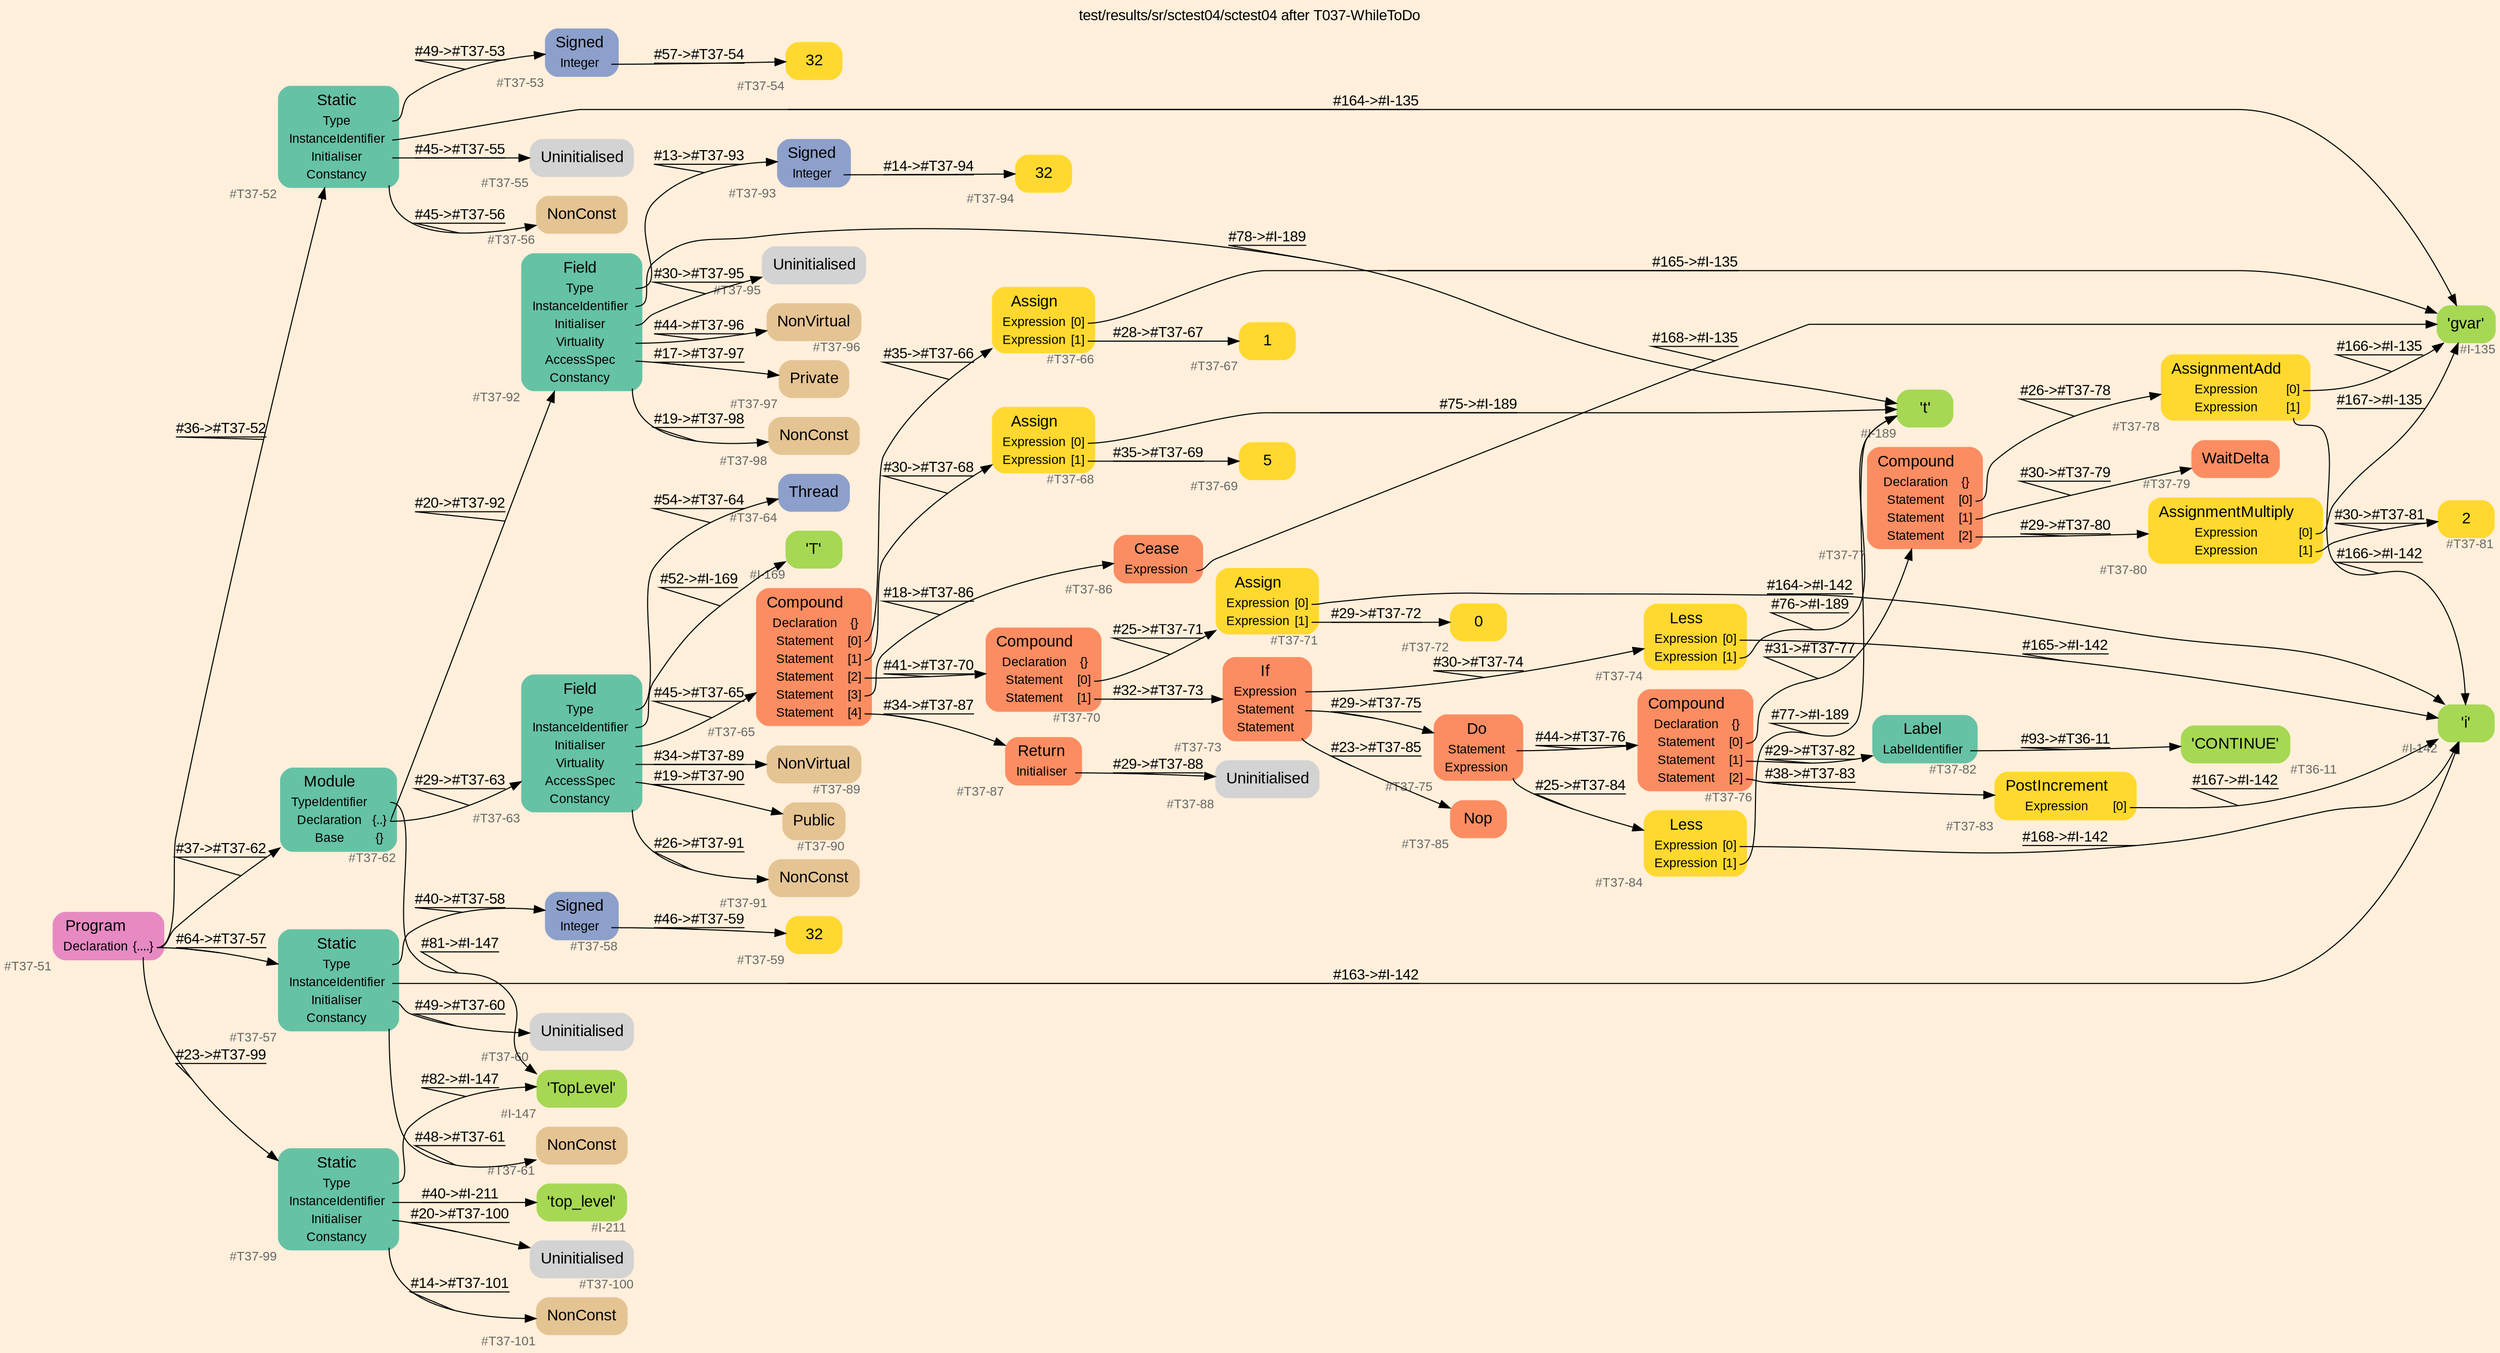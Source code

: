 digraph "test/results/sr/sctest04/sctest04 after T037-WhileToDo" {
label = "test/results/sr/sctest04/sctest04 after T037-WhileToDo"
labelloc = t
graph [
    rankdir = "LR"
    ranksep = 0.3
    bgcolor = antiquewhite1
    color = black
    fontcolor = black
    fontname = "Arial"
];
node [
    fontname = "Arial"
];
edge [
    fontname = "Arial"
];

// -------------------- node figure --------------------
// -------- block #T37-51 ----------
"#T37-51" [
    fillcolor = "/set28/4"
    xlabel = "#T37-51"
    fontsize = "12"
    fontcolor = grey40
    shape = "plaintext"
    label = <<TABLE BORDER="0" CELLBORDER="0" CELLSPACING="0">
     <TR><TD><FONT COLOR="black" POINT-SIZE="15">Program</FONT></TD></TR>
     <TR><TD><FONT COLOR="black" POINT-SIZE="12">Declaration</FONT></TD><TD PORT="port0"><FONT COLOR="black" POINT-SIZE="12">{....}</FONT></TD></TR>
    </TABLE>>
    style = "rounded,filled"
];

// -------- block #T37-52 ----------
"#T37-52" [
    fillcolor = "/set28/1"
    xlabel = "#T37-52"
    fontsize = "12"
    fontcolor = grey40
    shape = "plaintext"
    label = <<TABLE BORDER="0" CELLBORDER="0" CELLSPACING="0">
     <TR><TD><FONT COLOR="black" POINT-SIZE="15">Static</FONT></TD></TR>
     <TR><TD><FONT COLOR="black" POINT-SIZE="12">Type</FONT></TD><TD PORT="port0"></TD></TR>
     <TR><TD><FONT COLOR="black" POINT-SIZE="12">InstanceIdentifier</FONT></TD><TD PORT="port1"></TD></TR>
     <TR><TD><FONT COLOR="black" POINT-SIZE="12">Initialiser</FONT></TD><TD PORT="port2"></TD></TR>
     <TR><TD><FONT COLOR="black" POINT-SIZE="12">Constancy</FONT></TD><TD PORT="port3"></TD></TR>
    </TABLE>>
    style = "rounded,filled"
];

// -------- block #T37-53 ----------
"#T37-53" [
    fillcolor = "/set28/3"
    xlabel = "#T37-53"
    fontsize = "12"
    fontcolor = grey40
    shape = "plaintext"
    label = <<TABLE BORDER="0" CELLBORDER="0" CELLSPACING="0">
     <TR><TD><FONT COLOR="black" POINT-SIZE="15">Signed</FONT></TD></TR>
     <TR><TD><FONT COLOR="black" POINT-SIZE="12">Integer</FONT></TD><TD PORT="port0"></TD></TR>
    </TABLE>>
    style = "rounded,filled"
];

// -------- block #T37-54 ----------
"#T37-54" [
    fillcolor = "/set28/6"
    xlabel = "#T37-54"
    fontsize = "12"
    fontcolor = grey40
    shape = "plaintext"
    label = <<TABLE BORDER="0" CELLBORDER="0" CELLSPACING="0">
     <TR><TD><FONT COLOR="black" POINT-SIZE="15">32</FONT></TD></TR>
    </TABLE>>
    style = "rounded,filled"
];

// -------- block #I-135 ----------
"#I-135" [
    fillcolor = "/set28/5"
    xlabel = "#I-135"
    fontsize = "12"
    fontcolor = grey40
    shape = "plaintext"
    label = <<TABLE BORDER="0" CELLBORDER="0" CELLSPACING="0">
     <TR><TD><FONT COLOR="black" POINT-SIZE="15">'gvar'</FONT></TD></TR>
    </TABLE>>
    style = "rounded,filled"
];

// -------- block #T37-55 ----------
"#T37-55" [
    xlabel = "#T37-55"
    fontsize = "12"
    fontcolor = grey40
    shape = "plaintext"
    label = <<TABLE BORDER="0" CELLBORDER="0" CELLSPACING="0">
     <TR><TD><FONT COLOR="black" POINT-SIZE="15">Uninitialised</FONT></TD></TR>
    </TABLE>>
    style = "rounded,filled"
];

// -------- block #T37-56 ----------
"#T37-56" [
    fillcolor = "/set28/7"
    xlabel = "#T37-56"
    fontsize = "12"
    fontcolor = grey40
    shape = "plaintext"
    label = <<TABLE BORDER="0" CELLBORDER="0" CELLSPACING="0">
     <TR><TD><FONT COLOR="black" POINT-SIZE="15">NonConst</FONT></TD></TR>
    </TABLE>>
    style = "rounded,filled"
];

// -------- block #T37-57 ----------
"#T37-57" [
    fillcolor = "/set28/1"
    xlabel = "#T37-57"
    fontsize = "12"
    fontcolor = grey40
    shape = "plaintext"
    label = <<TABLE BORDER="0" CELLBORDER="0" CELLSPACING="0">
     <TR><TD><FONT COLOR="black" POINT-SIZE="15">Static</FONT></TD></TR>
     <TR><TD><FONT COLOR="black" POINT-SIZE="12">Type</FONT></TD><TD PORT="port0"></TD></TR>
     <TR><TD><FONT COLOR="black" POINT-SIZE="12">InstanceIdentifier</FONT></TD><TD PORT="port1"></TD></TR>
     <TR><TD><FONT COLOR="black" POINT-SIZE="12">Initialiser</FONT></TD><TD PORT="port2"></TD></TR>
     <TR><TD><FONT COLOR="black" POINT-SIZE="12">Constancy</FONT></TD><TD PORT="port3"></TD></TR>
    </TABLE>>
    style = "rounded,filled"
];

// -------- block #T37-58 ----------
"#T37-58" [
    fillcolor = "/set28/3"
    xlabel = "#T37-58"
    fontsize = "12"
    fontcolor = grey40
    shape = "plaintext"
    label = <<TABLE BORDER="0" CELLBORDER="0" CELLSPACING="0">
     <TR><TD><FONT COLOR="black" POINT-SIZE="15">Signed</FONT></TD></TR>
     <TR><TD><FONT COLOR="black" POINT-SIZE="12">Integer</FONT></TD><TD PORT="port0"></TD></TR>
    </TABLE>>
    style = "rounded,filled"
];

// -------- block #T37-59 ----------
"#T37-59" [
    fillcolor = "/set28/6"
    xlabel = "#T37-59"
    fontsize = "12"
    fontcolor = grey40
    shape = "plaintext"
    label = <<TABLE BORDER="0" CELLBORDER="0" CELLSPACING="0">
     <TR><TD><FONT COLOR="black" POINT-SIZE="15">32</FONT></TD></TR>
    </TABLE>>
    style = "rounded,filled"
];

// -------- block #I-142 ----------
"#I-142" [
    fillcolor = "/set28/5"
    xlabel = "#I-142"
    fontsize = "12"
    fontcolor = grey40
    shape = "plaintext"
    label = <<TABLE BORDER="0" CELLBORDER="0" CELLSPACING="0">
     <TR><TD><FONT COLOR="black" POINT-SIZE="15">'i'</FONT></TD></TR>
    </TABLE>>
    style = "rounded,filled"
];

// -------- block #T37-60 ----------
"#T37-60" [
    xlabel = "#T37-60"
    fontsize = "12"
    fontcolor = grey40
    shape = "plaintext"
    label = <<TABLE BORDER="0" CELLBORDER="0" CELLSPACING="0">
     <TR><TD><FONT COLOR="black" POINT-SIZE="15">Uninitialised</FONT></TD></TR>
    </TABLE>>
    style = "rounded,filled"
];

// -------- block #T37-61 ----------
"#T37-61" [
    fillcolor = "/set28/7"
    xlabel = "#T37-61"
    fontsize = "12"
    fontcolor = grey40
    shape = "plaintext"
    label = <<TABLE BORDER="0" CELLBORDER="0" CELLSPACING="0">
     <TR><TD><FONT COLOR="black" POINT-SIZE="15">NonConst</FONT></TD></TR>
    </TABLE>>
    style = "rounded,filled"
];

// -------- block #T37-62 ----------
"#T37-62" [
    fillcolor = "/set28/1"
    xlabel = "#T37-62"
    fontsize = "12"
    fontcolor = grey40
    shape = "plaintext"
    label = <<TABLE BORDER="0" CELLBORDER="0" CELLSPACING="0">
     <TR><TD><FONT COLOR="black" POINT-SIZE="15">Module</FONT></TD></TR>
     <TR><TD><FONT COLOR="black" POINT-SIZE="12">TypeIdentifier</FONT></TD><TD PORT="port0"></TD></TR>
     <TR><TD><FONT COLOR="black" POINT-SIZE="12">Declaration</FONT></TD><TD PORT="port1"><FONT COLOR="black" POINT-SIZE="12">{..}</FONT></TD></TR>
     <TR><TD><FONT COLOR="black" POINT-SIZE="12">Base</FONT></TD><TD PORT="port2"><FONT COLOR="black" POINT-SIZE="12">{}</FONT></TD></TR>
    </TABLE>>
    style = "rounded,filled"
];

// -------- block #I-147 ----------
"#I-147" [
    fillcolor = "/set28/5"
    xlabel = "#I-147"
    fontsize = "12"
    fontcolor = grey40
    shape = "plaintext"
    label = <<TABLE BORDER="0" CELLBORDER="0" CELLSPACING="0">
     <TR><TD><FONT COLOR="black" POINT-SIZE="15">'TopLevel'</FONT></TD></TR>
    </TABLE>>
    style = "rounded,filled"
];

// -------- block #T37-63 ----------
"#T37-63" [
    fillcolor = "/set28/1"
    xlabel = "#T37-63"
    fontsize = "12"
    fontcolor = grey40
    shape = "plaintext"
    label = <<TABLE BORDER="0" CELLBORDER="0" CELLSPACING="0">
     <TR><TD><FONT COLOR="black" POINT-SIZE="15">Field</FONT></TD></TR>
     <TR><TD><FONT COLOR="black" POINT-SIZE="12">Type</FONT></TD><TD PORT="port0"></TD></TR>
     <TR><TD><FONT COLOR="black" POINT-SIZE="12">InstanceIdentifier</FONT></TD><TD PORT="port1"></TD></TR>
     <TR><TD><FONT COLOR="black" POINT-SIZE="12">Initialiser</FONT></TD><TD PORT="port2"></TD></TR>
     <TR><TD><FONT COLOR="black" POINT-SIZE="12">Virtuality</FONT></TD><TD PORT="port3"></TD></TR>
     <TR><TD><FONT COLOR="black" POINT-SIZE="12">AccessSpec</FONT></TD><TD PORT="port4"></TD></TR>
     <TR><TD><FONT COLOR="black" POINT-SIZE="12">Constancy</FONT></TD><TD PORT="port5"></TD></TR>
    </TABLE>>
    style = "rounded,filled"
];

// -------- block #T37-64 ----------
"#T37-64" [
    fillcolor = "/set28/3"
    xlabel = "#T37-64"
    fontsize = "12"
    fontcolor = grey40
    shape = "plaintext"
    label = <<TABLE BORDER="0" CELLBORDER="0" CELLSPACING="0">
     <TR><TD><FONT COLOR="black" POINT-SIZE="15">Thread</FONT></TD></TR>
    </TABLE>>
    style = "rounded,filled"
];

// -------- block #I-169 ----------
"#I-169" [
    fillcolor = "/set28/5"
    xlabel = "#I-169"
    fontsize = "12"
    fontcolor = grey40
    shape = "plaintext"
    label = <<TABLE BORDER="0" CELLBORDER="0" CELLSPACING="0">
     <TR><TD><FONT COLOR="black" POINT-SIZE="15">'T'</FONT></TD></TR>
    </TABLE>>
    style = "rounded,filled"
];

// -------- block #T37-65 ----------
"#T37-65" [
    fillcolor = "/set28/2"
    xlabel = "#T37-65"
    fontsize = "12"
    fontcolor = grey40
    shape = "plaintext"
    label = <<TABLE BORDER="0" CELLBORDER="0" CELLSPACING="0">
     <TR><TD><FONT COLOR="black" POINT-SIZE="15">Compound</FONT></TD></TR>
     <TR><TD><FONT COLOR="black" POINT-SIZE="12">Declaration</FONT></TD><TD PORT="port0"><FONT COLOR="black" POINT-SIZE="12">{}</FONT></TD></TR>
     <TR><TD><FONT COLOR="black" POINT-SIZE="12">Statement</FONT></TD><TD PORT="port1"><FONT COLOR="black" POINT-SIZE="12">[0]</FONT></TD></TR>
     <TR><TD><FONT COLOR="black" POINT-SIZE="12">Statement</FONT></TD><TD PORT="port2"><FONT COLOR="black" POINT-SIZE="12">[1]</FONT></TD></TR>
     <TR><TD><FONT COLOR="black" POINT-SIZE="12">Statement</FONT></TD><TD PORT="port3"><FONT COLOR="black" POINT-SIZE="12">[2]</FONT></TD></TR>
     <TR><TD><FONT COLOR="black" POINT-SIZE="12">Statement</FONT></TD><TD PORT="port4"><FONT COLOR="black" POINT-SIZE="12">[3]</FONT></TD></TR>
     <TR><TD><FONT COLOR="black" POINT-SIZE="12">Statement</FONT></TD><TD PORT="port5"><FONT COLOR="black" POINT-SIZE="12">[4]</FONT></TD></TR>
    </TABLE>>
    style = "rounded,filled"
];

// -------- block #T37-66 ----------
"#T37-66" [
    fillcolor = "/set28/6"
    xlabel = "#T37-66"
    fontsize = "12"
    fontcolor = grey40
    shape = "plaintext"
    label = <<TABLE BORDER="0" CELLBORDER="0" CELLSPACING="0">
     <TR><TD><FONT COLOR="black" POINT-SIZE="15">Assign</FONT></TD></TR>
     <TR><TD><FONT COLOR="black" POINT-SIZE="12">Expression</FONT></TD><TD PORT="port0"><FONT COLOR="black" POINT-SIZE="12">[0]</FONT></TD></TR>
     <TR><TD><FONT COLOR="black" POINT-SIZE="12">Expression</FONT></TD><TD PORT="port1"><FONT COLOR="black" POINT-SIZE="12">[1]</FONT></TD></TR>
    </TABLE>>
    style = "rounded,filled"
];

// -------- block #T37-67 ----------
"#T37-67" [
    fillcolor = "/set28/6"
    xlabel = "#T37-67"
    fontsize = "12"
    fontcolor = grey40
    shape = "plaintext"
    label = <<TABLE BORDER="0" CELLBORDER="0" CELLSPACING="0">
     <TR><TD><FONT COLOR="black" POINT-SIZE="15">1</FONT></TD></TR>
    </TABLE>>
    style = "rounded,filled"
];

// -------- block #T37-68 ----------
"#T37-68" [
    fillcolor = "/set28/6"
    xlabel = "#T37-68"
    fontsize = "12"
    fontcolor = grey40
    shape = "plaintext"
    label = <<TABLE BORDER="0" CELLBORDER="0" CELLSPACING="0">
     <TR><TD><FONT COLOR="black" POINT-SIZE="15">Assign</FONT></TD></TR>
     <TR><TD><FONT COLOR="black" POINT-SIZE="12">Expression</FONT></TD><TD PORT="port0"><FONT COLOR="black" POINT-SIZE="12">[0]</FONT></TD></TR>
     <TR><TD><FONT COLOR="black" POINT-SIZE="12">Expression</FONT></TD><TD PORT="port1"><FONT COLOR="black" POINT-SIZE="12">[1]</FONT></TD></TR>
    </TABLE>>
    style = "rounded,filled"
];

// -------- block #I-189 ----------
"#I-189" [
    fillcolor = "/set28/5"
    xlabel = "#I-189"
    fontsize = "12"
    fontcolor = grey40
    shape = "plaintext"
    label = <<TABLE BORDER="0" CELLBORDER="0" CELLSPACING="0">
     <TR><TD><FONT COLOR="black" POINT-SIZE="15">'t'</FONT></TD></TR>
    </TABLE>>
    style = "rounded,filled"
];

// -------- block #T37-69 ----------
"#T37-69" [
    fillcolor = "/set28/6"
    xlabel = "#T37-69"
    fontsize = "12"
    fontcolor = grey40
    shape = "plaintext"
    label = <<TABLE BORDER="0" CELLBORDER="0" CELLSPACING="0">
     <TR><TD><FONT COLOR="black" POINT-SIZE="15">5</FONT></TD></TR>
    </TABLE>>
    style = "rounded,filled"
];

// -------- block #T37-70 ----------
"#T37-70" [
    fillcolor = "/set28/2"
    xlabel = "#T37-70"
    fontsize = "12"
    fontcolor = grey40
    shape = "plaintext"
    label = <<TABLE BORDER="0" CELLBORDER="0" CELLSPACING="0">
     <TR><TD><FONT COLOR="black" POINT-SIZE="15">Compound</FONT></TD></TR>
     <TR><TD><FONT COLOR="black" POINT-SIZE="12">Declaration</FONT></TD><TD PORT="port0"><FONT COLOR="black" POINT-SIZE="12">{}</FONT></TD></TR>
     <TR><TD><FONT COLOR="black" POINT-SIZE="12">Statement</FONT></TD><TD PORT="port1"><FONT COLOR="black" POINT-SIZE="12">[0]</FONT></TD></TR>
     <TR><TD><FONT COLOR="black" POINT-SIZE="12">Statement</FONT></TD><TD PORT="port2"><FONT COLOR="black" POINT-SIZE="12">[1]</FONT></TD></TR>
    </TABLE>>
    style = "rounded,filled"
];

// -------- block #T37-71 ----------
"#T37-71" [
    fillcolor = "/set28/6"
    xlabel = "#T37-71"
    fontsize = "12"
    fontcolor = grey40
    shape = "plaintext"
    label = <<TABLE BORDER="0" CELLBORDER="0" CELLSPACING="0">
     <TR><TD><FONT COLOR="black" POINT-SIZE="15">Assign</FONT></TD></TR>
     <TR><TD><FONT COLOR="black" POINT-SIZE="12">Expression</FONT></TD><TD PORT="port0"><FONT COLOR="black" POINT-SIZE="12">[0]</FONT></TD></TR>
     <TR><TD><FONT COLOR="black" POINT-SIZE="12">Expression</FONT></TD><TD PORT="port1"><FONT COLOR="black" POINT-SIZE="12">[1]</FONT></TD></TR>
    </TABLE>>
    style = "rounded,filled"
];

// -------- block #T37-72 ----------
"#T37-72" [
    fillcolor = "/set28/6"
    xlabel = "#T37-72"
    fontsize = "12"
    fontcolor = grey40
    shape = "plaintext"
    label = <<TABLE BORDER="0" CELLBORDER="0" CELLSPACING="0">
     <TR><TD><FONT COLOR="black" POINT-SIZE="15">0</FONT></TD></TR>
    </TABLE>>
    style = "rounded,filled"
];

// -------- block #T37-73 ----------
"#T37-73" [
    fillcolor = "/set28/2"
    xlabel = "#T37-73"
    fontsize = "12"
    fontcolor = grey40
    shape = "plaintext"
    label = <<TABLE BORDER="0" CELLBORDER="0" CELLSPACING="0">
     <TR><TD><FONT COLOR="black" POINT-SIZE="15">If</FONT></TD></TR>
     <TR><TD><FONT COLOR="black" POINT-SIZE="12">Expression</FONT></TD><TD PORT="port0"></TD></TR>
     <TR><TD><FONT COLOR="black" POINT-SIZE="12">Statement</FONT></TD><TD PORT="port1"></TD></TR>
     <TR><TD><FONT COLOR="black" POINT-SIZE="12">Statement</FONT></TD><TD PORT="port2"></TD></TR>
    </TABLE>>
    style = "rounded,filled"
];

// -------- block #T37-74 ----------
"#T37-74" [
    fillcolor = "/set28/6"
    xlabel = "#T37-74"
    fontsize = "12"
    fontcolor = grey40
    shape = "plaintext"
    label = <<TABLE BORDER="0" CELLBORDER="0" CELLSPACING="0">
     <TR><TD><FONT COLOR="black" POINT-SIZE="15">Less</FONT></TD></TR>
     <TR><TD><FONT COLOR="black" POINT-SIZE="12">Expression</FONT></TD><TD PORT="port0"><FONT COLOR="black" POINT-SIZE="12">[0]</FONT></TD></TR>
     <TR><TD><FONT COLOR="black" POINT-SIZE="12">Expression</FONT></TD><TD PORT="port1"><FONT COLOR="black" POINT-SIZE="12">[1]</FONT></TD></TR>
    </TABLE>>
    style = "rounded,filled"
];

// -------- block #T37-75 ----------
"#T37-75" [
    fillcolor = "/set28/2"
    xlabel = "#T37-75"
    fontsize = "12"
    fontcolor = grey40
    shape = "plaintext"
    label = <<TABLE BORDER="0" CELLBORDER="0" CELLSPACING="0">
     <TR><TD><FONT COLOR="black" POINT-SIZE="15">Do</FONT></TD></TR>
     <TR><TD><FONT COLOR="black" POINT-SIZE="12">Statement</FONT></TD><TD PORT="port0"></TD></TR>
     <TR><TD><FONT COLOR="black" POINT-SIZE="12">Expression</FONT></TD><TD PORT="port1"></TD></TR>
    </TABLE>>
    style = "rounded,filled"
];

// -------- block #T37-76 ----------
"#T37-76" [
    fillcolor = "/set28/2"
    xlabel = "#T37-76"
    fontsize = "12"
    fontcolor = grey40
    shape = "plaintext"
    label = <<TABLE BORDER="0" CELLBORDER="0" CELLSPACING="0">
     <TR><TD><FONT COLOR="black" POINT-SIZE="15">Compound</FONT></TD></TR>
     <TR><TD><FONT COLOR="black" POINT-SIZE="12">Declaration</FONT></TD><TD PORT="port0"><FONT COLOR="black" POINT-SIZE="12">{}</FONT></TD></TR>
     <TR><TD><FONT COLOR="black" POINT-SIZE="12">Statement</FONT></TD><TD PORT="port1"><FONT COLOR="black" POINT-SIZE="12">[0]</FONT></TD></TR>
     <TR><TD><FONT COLOR="black" POINT-SIZE="12">Statement</FONT></TD><TD PORT="port2"><FONT COLOR="black" POINT-SIZE="12">[1]</FONT></TD></TR>
     <TR><TD><FONT COLOR="black" POINT-SIZE="12">Statement</FONT></TD><TD PORT="port3"><FONT COLOR="black" POINT-SIZE="12">[2]</FONT></TD></TR>
    </TABLE>>
    style = "rounded,filled"
];

// -------- block #T37-77 ----------
"#T37-77" [
    fillcolor = "/set28/2"
    xlabel = "#T37-77"
    fontsize = "12"
    fontcolor = grey40
    shape = "plaintext"
    label = <<TABLE BORDER="0" CELLBORDER="0" CELLSPACING="0">
     <TR><TD><FONT COLOR="black" POINT-SIZE="15">Compound</FONT></TD></TR>
     <TR><TD><FONT COLOR="black" POINT-SIZE="12">Declaration</FONT></TD><TD PORT="port0"><FONT COLOR="black" POINT-SIZE="12">{}</FONT></TD></TR>
     <TR><TD><FONT COLOR="black" POINT-SIZE="12">Statement</FONT></TD><TD PORT="port1"><FONT COLOR="black" POINT-SIZE="12">[0]</FONT></TD></TR>
     <TR><TD><FONT COLOR="black" POINT-SIZE="12">Statement</FONT></TD><TD PORT="port2"><FONT COLOR="black" POINT-SIZE="12">[1]</FONT></TD></TR>
     <TR><TD><FONT COLOR="black" POINT-SIZE="12">Statement</FONT></TD><TD PORT="port3"><FONT COLOR="black" POINT-SIZE="12">[2]</FONT></TD></TR>
    </TABLE>>
    style = "rounded,filled"
];

// -------- block #T37-78 ----------
"#T37-78" [
    fillcolor = "/set28/6"
    xlabel = "#T37-78"
    fontsize = "12"
    fontcolor = grey40
    shape = "plaintext"
    label = <<TABLE BORDER="0" CELLBORDER="0" CELLSPACING="0">
     <TR><TD><FONT COLOR="black" POINT-SIZE="15">AssignmentAdd</FONT></TD></TR>
     <TR><TD><FONT COLOR="black" POINT-SIZE="12">Expression</FONT></TD><TD PORT="port0"><FONT COLOR="black" POINT-SIZE="12">[0]</FONT></TD></TR>
     <TR><TD><FONT COLOR="black" POINT-SIZE="12">Expression</FONT></TD><TD PORT="port1"><FONT COLOR="black" POINT-SIZE="12">[1]</FONT></TD></TR>
    </TABLE>>
    style = "rounded,filled"
];

// -------- block #T37-79 ----------
"#T37-79" [
    fillcolor = "/set28/2"
    xlabel = "#T37-79"
    fontsize = "12"
    fontcolor = grey40
    shape = "plaintext"
    label = <<TABLE BORDER="0" CELLBORDER="0" CELLSPACING="0">
     <TR><TD><FONT COLOR="black" POINT-SIZE="15">WaitDelta</FONT></TD></TR>
    </TABLE>>
    style = "rounded,filled"
];

// -------- block #T37-80 ----------
"#T37-80" [
    fillcolor = "/set28/6"
    xlabel = "#T37-80"
    fontsize = "12"
    fontcolor = grey40
    shape = "plaintext"
    label = <<TABLE BORDER="0" CELLBORDER="0" CELLSPACING="0">
     <TR><TD><FONT COLOR="black" POINT-SIZE="15">AssignmentMultiply</FONT></TD></TR>
     <TR><TD><FONT COLOR="black" POINT-SIZE="12">Expression</FONT></TD><TD PORT="port0"><FONT COLOR="black" POINT-SIZE="12">[0]</FONT></TD></TR>
     <TR><TD><FONT COLOR="black" POINT-SIZE="12">Expression</FONT></TD><TD PORT="port1"><FONT COLOR="black" POINT-SIZE="12">[1]</FONT></TD></TR>
    </TABLE>>
    style = "rounded,filled"
];

// -------- block #T37-81 ----------
"#T37-81" [
    fillcolor = "/set28/6"
    xlabel = "#T37-81"
    fontsize = "12"
    fontcolor = grey40
    shape = "plaintext"
    label = <<TABLE BORDER="0" CELLBORDER="0" CELLSPACING="0">
     <TR><TD><FONT COLOR="black" POINT-SIZE="15">2</FONT></TD></TR>
    </TABLE>>
    style = "rounded,filled"
];

// -------- block #T37-82 ----------
"#T37-82" [
    fillcolor = "/set28/1"
    xlabel = "#T37-82"
    fontsize = "12"
    fontcolor = grey40
    shape = "plaintext"
    label = <<TABLE BORDER="0" CELLBORDER="0" CELLSPACING="0">
     <TR><TD><FONT COLOR="black" POINT-SIZE="15">Label</FONT></TD></TR>
     <TR><TD><FONT COLOR="black" POINT-SIZE="12">LabelIdentifier</FONT></TD><TD PORT="port0"></TD></TR>
    </TABLE>>
    style = "rounded,filled"
];

// -------- block #T36-11 ----------
"#T36-11" [
    fillcolor = "/set28/5"
    xlabel = "#T36-11"
    fontsize = "12"
    fontcolor = grey40
    shape = "plaintext"
    label = <<TABLE BORDER="0" CELLBORDER="0" CELLSPACING="0">
     <TR><TD><FONT COLOR="black" POINT-SIZE="15">'CONTINUE'</FONT></TD></TR>
    </TABLE>>
    style = "rounded,filled"
];

// -------- block #T37-83 ----------
"#T37-83" [
    fillcolor = "/set28/6"
    xlabel = "#T37-83"
    fontsize = "12"
    fontcolor = grey40
    shape = "plaintext"
    label = <<TABLE BORDER="0" CELLBORDER="0" CELLSPACING="0">
     <TR><TD><FONT COLOR="black" POINT-SIZE="15">PostIncrement</FONT></TD></TR>
     <TR><TD><FONT COLOR="black" POINT-SIZE="12">Expression</FONT></TD><TD PORT="port0"><FONT COLOR="black" POINT-SIZE="12">[0]</FONT></TD></TR>
    </TABLE>>
    style = "rounded,filled"
];

// -------- block #T37-84 ----------
"#T37-84" [
    fillcolor = "/set28/6"
    xlabel = "#T37-84"
    fontsize = "12"
    fontcolor = grey40
    shape = "plaintext"
    label = <<TABLE BORDER="0" CELLBORDER="0" CELLSPACING="0">
     <TR><TD><FONT COLOR="black" POINT-SIZE="15">Less</FONT></TD></TR>
     <TR><TD><FONT COLOR="black" POINT-SIZE="12">Expression</FONT></TD><TD PORT="port0"><FONT COLOR="black" POINT-SIZE="12">[0]</FONT></TD></TR>
     <TR><TD><FONT COLOR="black" POINT-SIZE="12">Expression</FONT></TD><TD PORT="port1"><FONT COLOR="black" POINT-SIZE="12">[1]</FONT></TD></TR>
    </TABLE>>
    style = "rounded,filled"
];

// -------- block #T37-85 ----------
"#T37-85" [
    fillcolor = "/set28/2"
    xlabel = "#T37-85"
    fontsize = "12"
    fontcolor = grey40
    shape = "plaintext"
    label = <<TABLE BORDER="0" CELLBORDER="0" CELLSPACING="0">
     <TR><TD><FONT COLOR="black" POINT-SIZE="15">Nop</FONT></TD></TR>
    </TABLE>>
    style = "rounded,filled"
];

// -------- block #T37-86 ----------
"#T37-86" [
    fillcolor = "/set28/2"
    xlabel = "#T37-86"
    fontsize = "12"
    fontcolor = grey40
    shape = "plaintext"
    label = <<TABLE BORDER="0" CELLBORDER="0" CELLSPACING="0">
     <TR><TD><FONT COLOR="black" POINT-SIZE="15">Cease</FONT></TD></TR>
     <TR><TD><FONT COLOR="black" POINT-SIZE="12">Expression</FONT></TD><TD PORT="port0"></TD></TR>
    </TABLE>>
    style = "rounded,filled"
];

// -------- block #T37-87 ----------
"#T37-87" [
    fillcolor = "/set28/2"
    xlabel = "#T37-87"
    fontsize = "12"
    fontcolor = grey40
    shape = "plaintext"
    label = <<TABLE BORDER="0" CELLBORDER="0" CELLSPACING="0">
     <TR><TD><FONT COLOR="black" POINT-SIZE="15">Return</FONT></TD></TR>
     <TR><TD><FONT COLOR="black" POINT-SIZE="12">Initialiser</FONT></TD><TD PORT="port0"></TD></TR>
    </TABLE>>
    style = "rounded,filled"
];

// -------- block #T37-88 ----------
"#T37-88" [
    xlabel = "#T37-88"
    fontsize = "12"
    fontcolor = grey40
    shape = "plaintext"
    label = <<TABLE BORDER="0" CELLBORDER="0" CELLSPACING="0">
     <TR><TD><FONT COLOR="black" POINT-SIZE="15">Uninitialised</FONT></TD></TR>
    </TABLE>>
    style = "rounded,filled"
];

// -------- block #T37-89 ----------
"#T37-89" [
    fillcolor = "/set28/7"
    xlabel = "#T37-89"
    fontsize = "12"
    fontcolor = grey40
    shape = "plaintext"
    label = <<TABLE BORDER="0" CELLBORDER="0" CELLSPACING="0">
     <TR><TD><FONT COLOR="black" POINT-SIZE="15">NonVirtual</FONT></TD></TR>
    </TABLE>>
    style = "rounded,filled"
];

// -------- block #T37-90 ----------
"#T37-90" [
    fillcolor = "/set28/7"
    xlabel = "#T37-90"
    fontsize = "12"
    fontcolor = grey40
    shape = "plaintext"
    label = <<TABLE BORDER="0" CELLBORDER="0" CELLSPACING="0">
     <TR><TD><FONT COLOR="black" POINT-SIZE="15">Public</FONT></TD></TR>
    </TABLE>>
    style = "rounded,filled"
];

// -------- block #T37-91 ----------
"#T37-91" [
    fillcolor = "/set28/7"
    xlabel = "#T37-91"
    fontsize = "12"
    fontcolor = grey40
    shape = "plaintext"
    label = <<TABLE BORDER="0" CELLBORDER="0" CELLSPACING="0">
     <TR><TD><FONT COLOR="black" POINT-SIZE="15">NonConst</FONT></TD></TR>
    </TABLE>>
    style = "rounded,filled"
];

// -------- block #T37-92 ----------
"#T37-92" [
    fillcolor = "/set28/1"
    xlabel = "#T37-92"
    fontsize = "12"
    fontcolor = grey40
    shape = "plaintext"
    label = <<TABLE BORDER="0" CELLBORDER="0" CELLSPACING="0">
     <TR><TD><FONT COLOR="black" POINT-SIZE="15">Field</FONT></TD></TR>
     <TR><TD><FONT COLOR="black" POINT-SIZE="12">Type</FONT></TD><TD PORT="port0"></TD></TR>
     <TR><TD><FONT COLOR="black" POINT-SIZE="12">InstanceIdentifier</FONT></TD><TD PORT="port1"></TD></TR>
     <TR><TD><FONT COLOR="black" POINT-SIZE="12">Initialiser</FONT></TD><TD PORT="port2"></TD></TR>
     <TR><TD><FONT COLOR="black" POINT-SIZE="12">Virtuality</FONT></TD><TD PORT="port3"></TD></TR>
     <TR><TD><FONT COLOR="black" POINT-SIZE="12">AccessSpec</FONT></TD><TD PORT="port4"></TD></TR>
     <TR><TD><FONT COLOR="black" POINT-SIZE="12">Constancy</FONT></TD><TD PORT="port5"></TD></TR>
    </TABLE>>
    style = "rounded,filled"
];

// -------- block #T37-93 ----------
"#T37-93" [
    fillcolor = "/set28/3"
    xlabel = "#T37-93"
    fontsize = "12"
    fontcolor = grey40
    shape = "plaintext"
    label = <<TABLE BORDER="0" CELLBORDER="0" CELLSPACING="0">
     <TR><TD><FONT COLOR="black" POINT-SIZE="15">Signed</FONT></TD></TR>
     <TR><TD><FONT COLOR="black" POINT-SIZE="12">Integer</FONT></TD><TD PORT="port0"></TD></TR>
    </TABLE>>
    style = "rounded,filled"
];

// -------- block #T37-94 ----------
"#T37-94" [
    fillcolor = "/set28/6"
    xlabel = "#T37-94"
    fontsize = "12"
    fontcolor = grey40
    shape = "plaintext"
    label = <<TABLE BORDER="0" CELLBORDER="0" CELLSPACING="0">
     <TR><TD><FONT COLOR="black" POINT-SIZE="15">32</FONT></TD></TR>
    </TABLE>>
    style = "rounded,filled"
];

// -------- block #T37-95 ----------
"#T37-95" [
    xlabel = "#T37-95"
    fontsize = "12"
    fontcolor = grey40
    shape = "plaintext"
    label = <<TABLE BORDER="0" CELLBORDER="0" CELLSPACING="0">
     <TR><TD><FONT COLOR="black" POINT-SIZE="15">Uninitialised</FONT></TD></TR>
    </TABLE>>
    style = "rounded,filled"
];

// -------- block #T37-96 ----------
"#T37-96" [
    fillcolor = "/set28/7"
    xlabel = "#T37-96"
    fontsize = "12"
    fontcolor = grey40
    shape = "plaintext"
    label = <<TABLE BORDER="0" CELLBORDER="0" CELLSPACING="0">
     <TR><TD><FONT COLOR="black" POINT-SIZE="15">NonVirtual</FONT></TD></TR>
    </TABLE>>
    style = "rounded,filled"
];

// -------- block #T37-97 ----------
"#T37-97" [
    fillcolor = "/set28/7"
    xlabel = "#T37-97"
    fontsize = "12"
    fontcolor = grey40
    shape = "plaintext"
    label = <<TABLE BORDER="0" CELLBORDER="0" CELLSPACING="0">
     <TR><TD><FONT COLOR="black" POINT-SIZE="15">Private</FONT></TD></TR>
    </TABLE>>
    style = "rounded,filled"
];

// -------- block #T37-98 ----------
"#T37-98" [
    fillcolor = "/set28/7"
    xlabel = "#T37-98"
    fontsize = "12"
    fontcolor = grey40
    shape = "plaintext"
    label = <<TABLE BORDER="0" CELLBORDER="0" CELLSPACING="0">
     <TR><TD><FONT COLOR="black" POINT-SIZE="15">NonConst</FONT></TD></TR>
    </TABLE>>
    style = "rounded,filled"
];

// -------- block #T37-99 ----------
"#T37-99" [
    fillcolor = "/set28/1"
    xlabel = "#T37-99"
    fontsize = "12"
    fontcolor = grey40
    shape = "plaintext"
    label = <<TABLE BORDER="0" CELLBORDER="0" CELLSPACING="0">
     <TR><TD><FONT COLOR="black" POINT-SIZE="15">Static</FONT></TD></TR>
     <TR><TD><FONT COLOR="black" POINT-SIZE="12">Type</FONT></TD><TD PORT="port0"></TD></TR>
     <TR><TD><FONT COLOR="black" POINT-SIZE="12">InstanceIdentifier</FONT></TD><TD PORT="port1"></TD></TR>
     <TR><TD><FONT COLOR="black" POINT-SIZE="12">Initialiser</FONT></TD><TD PORT="port2"></TD></TR>
     <TR><TD><FONT COLOR="black" POINT-SIZE="12">Constancy</FONT></TD><TD PORT="port3"></TD></TR>
    </TABLE>>
    style = "rounded,filled"
];

// -------- block #I-211 ----------
"#I-211" [
    fillcolor = "/set28/5"
    xlabel = "#I-211"
    fontsize = "12"
    fontcolor = grey40
    shape = "plaintext"
    label = <<TABLE BORDER="0" CELLBORDER="0" CELLSPACING="0">
     <TR><TD><FONT COLOR="black" POINT-SIZE="15">'top_level'</FONT></TD></TR>
    </TABLE>>
    style = "rounded,filled"
];

// -------- block #T37-100 ----------
"#T37-100" [
    xlabel = "#T37-100"
    fontsize = "12"
    fontcolor = grey40
    shape = "plaintext"
    label = <<TABLE BORDER="0" CELLBORDER="0" CELLSPACING="0">
     <TR><TD><FONT COLOR="black" POINT-SIZE="15">Uninitialised</FONT></TD></TR>
    </TABLE>>
    style = "rounded,filled"
];

// -------- block #T37-101 ----------
"#T37-101" [
    fillcolor = "/set28/7"
    xlabel = "#T37-101"
    fontsize = "12"
    fontcolor = grey40
    shape = "plaintext"
    label = <<TABLE BORDER="0" CELLBORDER="0" CELLSPACING="0">
     <TR><TD><FONT COLOR="black" POINT-SIZE="15">NonConst</FONT></TD></TR>
    </TABLE>>
    style = "rounded,filled"
];

"#T37-51":port0 -> "#T37-52" [
    label = "#36-&gt;#T37-52"
    decorate = true
    color = black
    fontcolor = black
];

"#T37-51":port0 -> "#T37-57" [
    label = "#64-&gt;#T37-57"
    decorate = true
    color = black
    fontcolor = black
];

"#T37-51":port0 -> "#T37-62" [
    label = "#37-&gt;#T37-62"
    decorate = true
    color = black
    fontcolor = black
];

"#T37-51":port0 -> "#T37-99" [
    label = "#23-&gt;#T37-99"
    decorate = true
    color = black
    fontcolor = black
];

"#T37-52":port0 -> "#T37-53" [
    label = "#49-&gt;#T37-53"
    decorate = true
    color = black
    fontcolor = black
];

"#T37-52":port1 -> "#I-135" [
    label = "#164-&gt;#I-135"
    decorate = true
    color = black
    fontcolor = black
];

"#T37-52":port2 -> "#T37-55" [
    label = "#45-&gt;#T37-55"
    decorate = true
    color = black
    fontcolor = black
];

"#T37-52":port3 -> "#T37-56" [
    label = "#45-&gt;#T37-56"
    decorate = true
    color = black
    fontcolor = black
];

"#T37-53":port0 -> "#T37-54" [
    label = "#57-&gt;#T37-54"
    decorate = true
    color = black
    fontcolor = black
];

"#T37-57":port0 -> "#T37-58" [
    label = "#40-&gt;#T37-58"
    decorate = true
    color = black
    fontcolor = black
];

"#T37-57":port1 -> "#I-142" [
    label = "#163-&gt;#I-142"
    decorate = true
    color = black
    fontcolor = black
];

"#T37-57":port2 -> "#T37-60" [
    label = "#49-&gt;#T37-60"
    decorate = true
    color = black
    fontcolor = black
];

"#T37-57":port3 -> "#T37-61" [
    label = "#48-&gt;#T37-61"
    decorate = true
    color = black
    fontcolor = black
];

"#T37-58":port0 -> "#T37-59" [
    label = "#46-&gt;#T37-59"
    decorate = true
    color = black
    fontcolor = black
];

"#T37-62":port0 -> "#I-147" [
    label = "#81-&gt;#I-147"
    decorate = true
    color = black
    fontcolor = black
];

"#T37-62":port1 -> "#T37-63" [
    label = "#29-&gt;#T37-63"
    decorate = true
    color = black
    fontcolor = black
];

"#T37-62":port1 -> "#T37-92" [
    label = "#20-&gt;#T37-92"
    decorate = true
    color = black
    fontcolor = black
];

"#T37-63":port0 -> "#T37-64" [
    label = "#54-&gt;#T37-64"
    decorate = true
    color = black
    fontcolor = black
];

"#T37-63":port1 -> "#I-169" [
    label = "#52-&gt;#I-169"
    decorate = true
    color = black
    fontcolor = black
];

"#T37-63":port2 -> "#T37-65" [
    label = "#45-&gt;#T37-65"
    decorate = true
    color = black
    fontcolor = black
];

"#T37-63":port3 -> "#T37-89" [
    label = "#34-&gt;#T37-89"
    decorate = true
    color = black
    fontcolor = black
];

"#T37-63":port4 -> "#T37-90" [
    label = "#19-&gt;#T37-90"
    decorate = true
    color = black
    fontcolor = black
];

"#T37-63":port5 -> "#T37-91" [
    label = "#26-&gt;#T37-91"
    decorate = true
    color = black
    fontcolor = black
];

"#T37-65":port1 -> "#T37-66" [
    label = "#35-&gt;#T37-66"
    decorate = true
    color = black
    fontcolor = black
];

"#T37-65":port2 -> "#T37-68" [
    label = "#30-&gt;#T37-68"
    decorate = true
    color = black
    fontcolor = black
];

"#T37-65":port3 -> "#T37-70" [
    label = "#41-&gt;#T37-70"
    decorate = true
    color = black
    fontcolor = black
];

"#T37-65":port4 -> "#T37-86" [
    label = "#18-&gt;#T37-86"
    decorate = true
    color = black
    fontcolor = black
];

"#T37-65":port5 -> "#T37-87" [
    label = "#34-&gt;#T37-87"
    decorate = true
    color = black
    fontcolor = black
];

"#T37-66":port0 -> "#I-135" [
    label = "#165-&gt;#I-135"
    decorate = true
    color = black
    fontcolor = black
];

"#T37-66":port1 -> "#T37-67" [
    label = "#28-&gt;#T37-67"
    decorate = true
    color = black
    fontcolor = black
];

"#T37-68":port0 -> "#I-189" [
    label = "#75-&gt;#I-189"
    decorate = true
    color = black
    fontcolor = black
];

"#T37-68":port1 -> "#T37-69" [
    label = "#35-&gt;#T37-69"
    decorate = true
    color = black
    fontcolor = black
];

"#T37-70":port1 -> "#T37-71" [
    label = "#25-&gt;#T37-71"
    decorate = true
    color = black
    fontcolor = black
];

"#T37-70":port2 -> "#T37-73" [
    label = "#32-&gt;#T37-73"
    decorate = true
    color = black
    fontcolor = black
];

"#T37-71":port0 -> "#I-142" [
    label = "#164-&gt;#I-142"
    decorate = true
    color = black
    fontcolor = black
];

"#T37-71":port1 -> "#T37-72" [
    label = "#29-&gt;#T37-72"
    decorate = true
    color = black
    fontcolor = black
];

"#T37-73":port0 -> "#T37-74" [
    label = "#30-&gt;#T37-74"
    decorate = true
    color = black
    fontcolor = black
];

"#T37-73":port1 -> "#T37-75" [
    label = "#29-&gt;#T37-75"
    decorate = true
    color = black
    fontcolor = black
];

"#T37-73":port2 -> "#T37-85" [
    label = "#23-&gt;#T37-85"
    decorate = true
    color = black
    fontcolor = black
];

"#T37-74":port0 -> "#I-142" [
    label = "#165-&gt;#I-142"
    decorate = true
    color = black
    fontcolor = black
];

"#T37-74":port1 -> "#I-189" [
    label = "#76-&gt;#I-189"
    decorate = true
    color = black
    fontcolor = black
];

"#T37-75":port0 -> "#T37-76" [
    label = "#44-&gt;#T37-76"
    decorate = true
    color = black
    fontcolor = black
];

"#T37-75":port1 -> "#T37-84" [
    label = "#25-&gt;#T37-84"
    decorate = true
    color = black
    fontcolor = black
];

"#T37-76":port1 -> "#T37-77" [
    label = "#31-&gt;#T37-77"
    decorate = true
    color = black
    fontcolor = black
];

"#T37-76":port2 -> "#T37-82" [
    label = "#29-&gt;#T37-82"
    decorate = true
    color = black
    fontcolor = black
];

"#T37-76":port3 -> "#T37-83" [
    label = "#38-&gt;#T37-83"
    decorate = true
    color = black
    fontcolor = black
];

"#T37-77":port1 -> "#T37-78" [
    label = "#26-&gt;#T37-78"
    decorate = true
    color = black
    fontcolor = black
];

"#T37-77":port2 -> "#T37-79" [
    label = "#30-&gt;#T37-79"
    decorate = true
    color = black
    fontcolor = black
];

"#T37-77":port3 -> "#T37-80" [
    label = "#29-&gt;#T37-80"
    decorate = true
    color = black
    fontcolor = black
];

"#T37-78":port0 -> "#I-135" [
    label = "#166-&gt;#I-135"
    decorate = true
    color = black
    fontcolor = black
];

"#T37-78":port1 -> "#I-142" [
    label = "#166-&gt;#I-142"
    decorate = true
    color = black
    fontcolor = black
];

"#T37-80":port0 -> "#I-135" [
    label = "#167-&gt;#I-135"
    decorate = true
    color = black
    fontcolor = black
];

"#T37-80":port1 -> "#T37-81" [
    label = "#30-&gt;#T37-81"
    decorate = true
    color = black
    fontcolor = black
];

"#T37-82":port0 -> "#T36-11" [
    label = "#93-&gt;#T36-11"
    decorate = true
    color = black
    fontcolor = black
];

"#T37-83":port0 -> "#I-142" [
    label = "#167-&gt;#I-142"
    decorate = true
    color = black
    fontcolor = black
];

"#T37-84":port0 -> "#I-142" [
    label = "#168-&gt;#I-142"
    decorate = true
    color = black
    fontcolor = black
];

"#T37-84":port1 -> "#I-189" [
    label = "#77-&gt;#I-189"
    decorate = true
    color = black
    fontcolor = black
];

"#T37-86":port0 -> "#I-135" [
    label = "#168-&gt;#I-135"
    decorate = true
    color = black
    fontcolor = black
];

"#T37-87":port0 -> "#T37-88" [
    label = "#29-&gt;#T37-88"
    decorate = true
    color = black
    fontcolor = black
];

"#T37-92":port0 -> "#T37-93" [
    label = "#13-&gt;#T37-93"
    decorate = true
    color = black
    fontcolor = black
];

"#T37-92":port1 -> "#I-189" [
    label = "#78-&gt;#I-189"
    decorate = true
    color = black
    fontcolor = black
];

"#T37-92":port2 -> "#T37-95" [
    label = "#30-&gt;#T37-95"
    decorate = true
    color = black
    fontcolor = black
];

"#T37-92":port3 -> "#T37-96" [
    label = "#44-&gt;#T37-96"
    decorate = true
    color = black
    fontcolor = black
];

"#T37-92":port4 -> "#T37-97" [
    label = "#17-&gt;#T37-97"
    decorate = true
    color = black
    fontcolor = black
];

"#T37-92":port5 -> "#T37-98" [
    label = "#19-&gt;#T37-98"
    decorate = true
    color = black
    fontcolor = black
];

"#T37-93":port0 -> "#T37-94" [
    label = "#14-&gt;#T37-94"
    decorate = true
    color = black
    fontcolor = black
];

"#T37-99":port0 -> "#I-147" [
    label = "#82-&gt;#I-147"
    decorate = true
    color = black
    fontcolor = black
];

"#T37-99":port1 -> "#I-211" [
    label = "#40-&gt;#I-211"
    decorate = true
    color = black
    fontcolor = black
];

"#T37-99":port2 -> "#T37-100" [
    label = "#20-&gt;#T37-100"
    decorate = true
    color = black
    fontcolor = black
];

"#T37-99":port3 -> "#T37-101" [
    label = "#14-&gt;#T37-101"
    decorate = true
    color = black
    fontcolor = black
];


}
